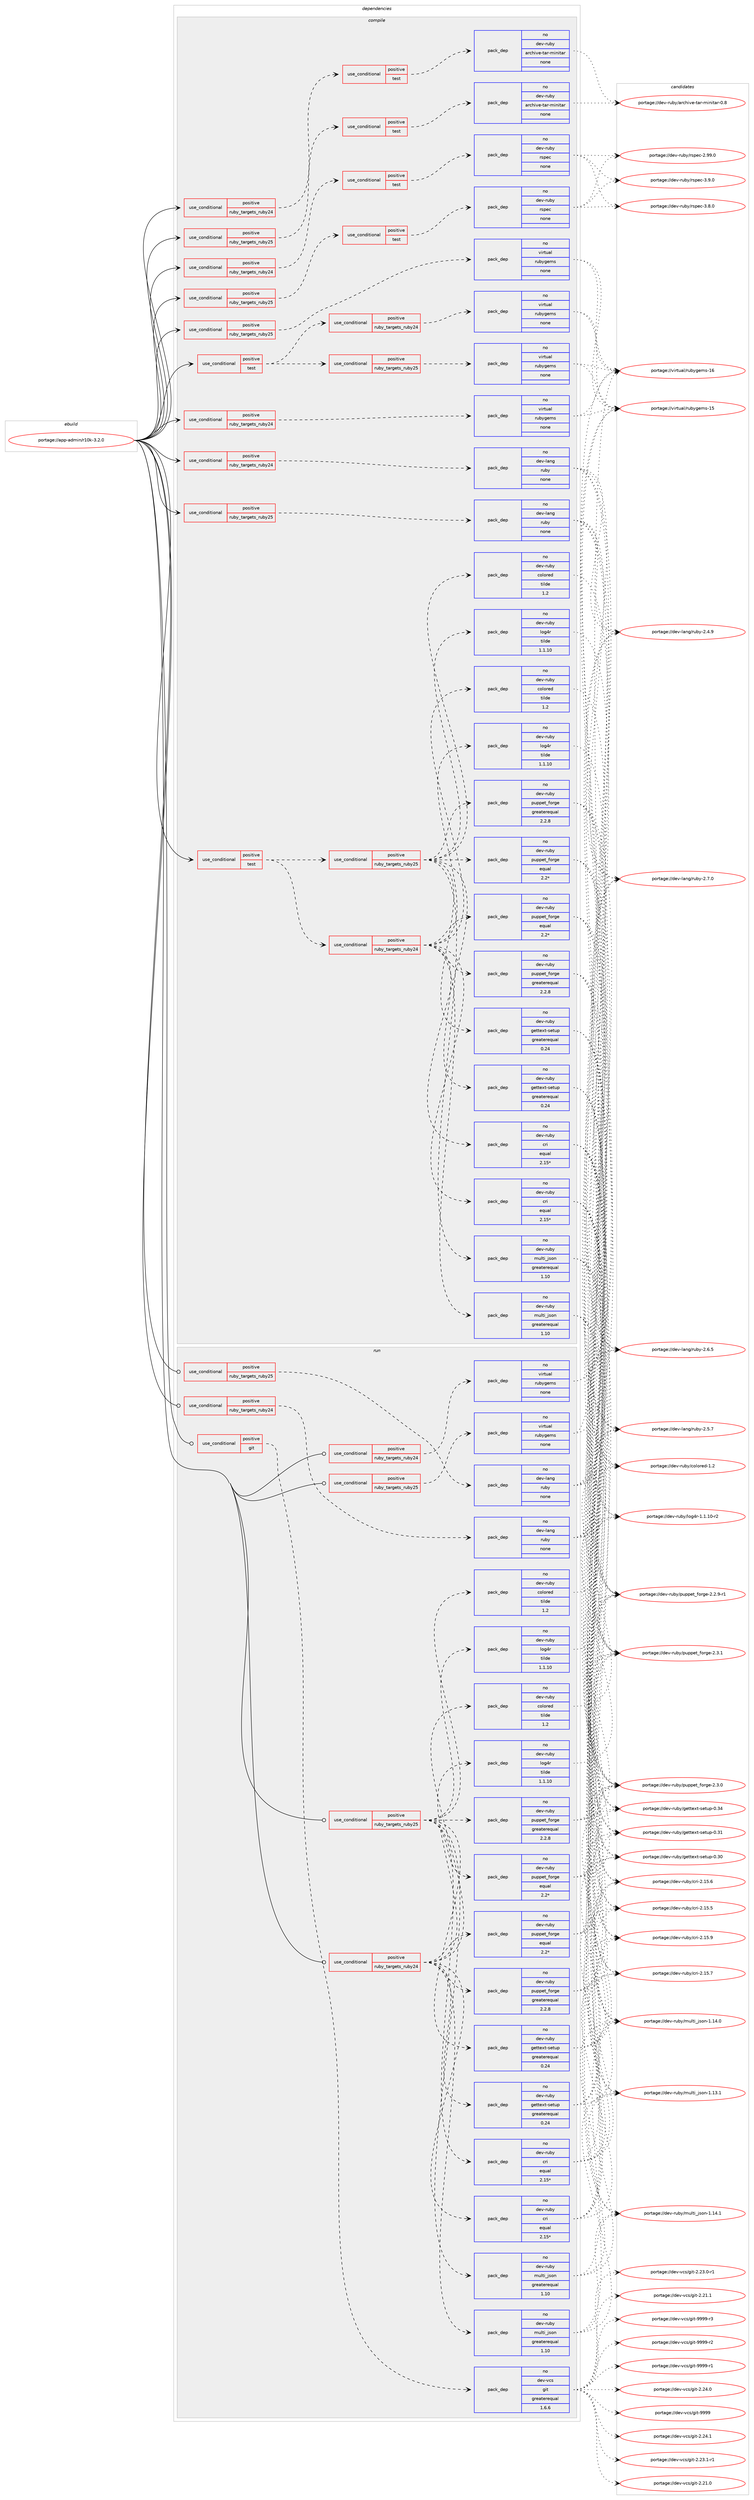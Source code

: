 digraph prolog {

# *************
# Graph options
# *************

newrank=true;
concentrate=true;
compound=true;
graph [rankdir=LR,fontname=Helvetica,fontsize=10,ranksep=1.5];#, ranksep=2.5, nodesep=0.2];
edge  [arrowhead=vee];
node  [fontname=Helvetica,fontsize=10];

# **********
# The ebuild
# **********

subgraph cluster_leftcol {
color=gray;
label=<<i>ebuild</i>>;
id [label="portage://app-admin/r10k-3.2.0", color=red, width=4, href="../app-admin/r10k-3.2.0.svg"];
}

# ****************
# The dependencies
# ****************

subgraph cluster_midcol {
color=gray;
label=<<i>dependencies</i>>;
subgraph cluster_compile {
fillcolor="#eeeeee";
style=filled;
label=<<i>compile</i>>;
subgraph cond154459 {
dependency653330 [label=<<TABLE BORDER="0" CELLBORDER="1" CELLSPACING="0" CELLPADDING="4"><TR><TD ROWSPAN="3" CELLPADDING="10">use_conditional</TD></TR><TR><TD>positive</TD></TR><TR><TD>ruby_targets_ruby24</TD></TR></TABLE>>, shape=none, color=red];
subgraph cond154460 {
dependency653331 [label=<<TABLE BORDER="0" CELLBORDER="1" CELLSPACING="0" CELLPADDING="4"><TR><TD ROWSPAN="3" CELLPADDING="10">use_conditional</TD></TR><TR><TD>positive</TD></TR><TR><TD>test</TD></TR></TABLE>>, shape=none, color=red];
subgraph pack490175 {
dependency653332 [label=<<TABLE BORDER="0" CELLBORDER="1" CELLSPACING="0" CELLPADDING="4" WIDTH="220"><TR><TD ROWSPAN="6" CELLPADDING="30">pack_dep</TD></TR><TR><TD WIDTH="110">no</TD></TR><TR><TD>dev-ruby</TD></TR><TR><TD>archive-tar-minitar</TD></TR><TR><TD>none</TD></TR><TR><TD></TD></TR></TABLE>>, shape=none, color=blue];
}
dependency653331:e -> dependency653332:w [weight=20,style="dashed",arrowhead="vee"];
}
dependency653330:e -> dependency653331:w [weight=20,style="dashed",arrowhead="vee"];
}
id:e -> dependency653330:w [weight=20,style="solid",arrowhead="vee"];
subgraph cond154461 {
dependency653333 [label=<<TABLE BORDER="0" CELLBORDER="1" CELLSPACING="0" CELLPADDING="4"><TR><TD ROWSPAN="3" CELLPADDING="10">use_conditional</TD></TR><TR><TD>positive</TD></TR><TR><TD>ruby_targets_ruby24</TD></TR></TABLE>>, shape=none, color=red];
subgraph cond154462 {
dependency653334 [label=<<TABLE BORDER="0" CELLBORDER="1" CELLSPACING="0" CELLPADDING="4"><TR><TD ROWSPAN="3" CELLPADDING="10">use_conditional</TD></TR><TR><TD>positive</TD></TR><TR><TD>test</TD></TR></TABLE>>, shape=none, color=red];
subgraph pack490176 {
dependency653335 [label=<<TABLE BORDER="0" CELLBORDER="1" CELLSPACING="0" CELLPADDING="4" WIDTH="220"><TR><TD ROWSPAN="6" CELLPADDING="30">pack_dep</TD></TR><TR><TD WIDTH="110">no</TD></TR><TR><TD>dev-ruby</TD></TR><TR><TD>rspec</TD></TR><TR><TD>none</TD></TR><TR><TD></TD></TR></TABLE>>, shape=none, color=blue];
}
dependency653334:e -> dependency653335:w [weight=20,style="dashed",arrowhead="vee"];
}
dependency653333:e -> dependency653334:w [weight=20,style="dashed",arrowhead="vee"];
}
id:e -> dependency653333:w [weight=20,style="solid",arrowhead="vee"];
subgraph cond154463 {
dependency653336 [label=<<TABLE BORDER="0" CELLBORDER="1" CELLSPACING="0" CELLPADDING="4"><TR><TD ROWSPAN="3" CELLPADDING="10">use_conditional</TD></TR><TR><TD>positive</TD></TR><TR><TD>ruby_targets_ruby24</TD></TR></TABLE>>, shape=none, color=red];
subgraph pack490177 {
dependency653337 [label=<<TABLE BORDER="0" CELLBORDER="1" CELLSPACING="0" CELLPADDING="4" WIDTH="220"><TR><TD ROWSPAN="6" CELLPADDING="30">pack_dep</TD></TR><TR><TD WIDTH="110">no</TD></TR><TR><TD>dev-lang</TD></TR><TR><TD>ruby</TD></TR><TR><TD>none</TD></TR><TR><TD></TD></TR></TABLE>>, shape=none, color=blue];
}
dependency653336:e -> dependency653337:w [weight=20,style="dashed",arrowhead="vee"];
}
id:e -> dependency653336:w [weight=20,style="solid",arrowhead="vee"];
subgraph cond154464 {
dependency653338 [label=<<TABLE BORDER="0" CELLBORDER="1" CELLSPACING="0" CELLPADDING="4"><TR><TD ROWSPAN="3" CELLPADDING="10">use_conditional</TD></TR><TR><TD>positive</TD></TR><TR><TD>ruby_targets_ruby24</TD></TR></TABLE>>, shape=none, color=red];
subgraph pack490178 {
dependency653339 [label=<<TABLE BORDER="0" CELLBORDER="1" CELLSPACING="0" CELLPADDING="4" WIDTH="220"><TR><TD ROWSPAN="6" CELLPADDING="30">pack_dep</TD></TR><TR><TD WIDTH="110">no</TD></TR><TR><TD>virtual</TD></TR><TR><TD>rubygems</TD></TR><TR><TD>none</TD></TR><TR><TD></TD></TR></TABLE>>, shape=none, color=blue];
}
dependency653338:e -> dependency653339:w [weight=20,style="dashed",arrowhead="vee"];
}
id:e -> dependency653338:w [weight=20,style="solid",arrowhead="vee"];
subgraph cond154465 {
dependency653340 [label=<<TABLE BORDER="0" CELLBORDER="1" CELLSPACING="0" CELLPADDING="4"><TR><TD ROWSPAN="3" CELLPADDING="10">use_conditional</TD></TR><TR><TD>positive</TD></TR><TR><TD>ruby_targets_ruby25</TD></TR></TABLE>>, shape=none, color=red];
subgraph cond154466 {
dependency653341 [label=<<TABLE BORDER="0" CELLBORDER="1" CELLSPACING="0" CELLPADDING="4"><TR><TD ROWSPAN="3" CELLPADDING="10">use_conditional</TD></TR><TR><TD>positive</TD></TR><TR><TD>test</TD></TR></TABLE>>, shape=none, color=red];
subgraph pack490179 {
dependency653342 [label=<<TABLE BORDER="0" CELLBORDER="1" CELLSPACING="0" CELLPADDING="4" WIDTH="220"><TR><TD ROWSPAN="6" CELLPADDING="30">pack_dep</TD></TR><TR><TD WIDTH="110">no</TD></TR><TR><TD>dev-ruby</TD></TR><TR><TD>archive-tar-minitar</TD></TR><TR><TD>none</TD></TR><TR><TD></TD></TR></TABLE>>, shape=none, color=blue];
}
dependency653341:e -> dependency653342:w [weight=20,style="dashed",arrowhead="vee"];
}
dependency653340:e -> dependency653341:w [weight=20,style="dashed",arrowhead="vee"];
}
id:e -> dependency653340:w [weight=20,style="solid",arrowhead="vee"];
subgraph cond154467 {
dependency653343 [label=<<TABLE BORDER="0" CELLBORDER="1" CELLSPACING="0" CELLPADDING="4"><TR><TD ROWSPAN="3" CELLPADDING="10">use_conditional</TD></TR><TR><TD>positive</TD></TR><TR><TD>ruby_targets_ruby25</TD></TR></TABLE>>, shape=none, color=red];
subgraph cond154468 {
dependency653344 [label=<<TABLE BORDER="0" CELLBORDER="1" CELLSPACING="0" CELLPADDING="4"><TR><TD ROWSPAN="3" CELLPADDING="10">use_conditional</TD></TR><TR><TD>positive</TD></TR><TR><TD>test</TD></TR></TABLE>>, shape=none, color=red];
subgraph pack490180 {
dependency653345 [label=<<TABLE BORDER="0" CELLBORDER="1" CELLSPACING="0" CELLPADDING="4" WIDTH="220"><TR><TD ROWSPAN="6" CELLPADDING="30">pack_dep</TD></TR><TR><TD WIDTH="110">no</TD></TR><TR><TD>dev-ruby</TD></TR><TR><TD>rspec</TD></TR><TR><TD>none</TD></TR><TR><TD></TD></TR></TABLE>>, shape=none, color=blue];
}
dependency653344:e -> dependency653345:w [weight=20,style="dashed",arrowhead="vee"];
}
dependency653343:e -> dependency653344:w [weight=20,style="dashed",arrowhead="vee"];
}
id:e -> dependency653343:w [weight=20,style="solid",arrowhead="vee"];
subgraph cond154469 {
dependency653346 [label=<<TABLE BORDER="0" CELLBORDER="1" CELLSPACING="0" CELLPADDING="4"><TR><TD ROWSPAN="3" CELLPADDING="10">use_conditional</TD></TR><TR><TD>positive</TD></TR><TR><TD>ruby_targets_ruby25</TD></TR></TABLE>>, shape=none, color=red];
subgraph pack490181 {
dependency653347 [label=<<TABLE BORDER="0" CELLBORDER="1" CELLSPACING="0" CELLPADDING="4" WIDTH="220"><TR><TD ROWSPAN="6" CELLPADDING="30">pack_dep</TD></TR><TR><TD WIDTH="110">no</TD></TR><TR><TD>dev-lang</TD></TR><TR><TD>ruby</TD></TR><TR><TD>none</TD></TR><TR><TD></TD></TR></TABLE>>, shape=none, color=blue];
}
dependency653346:e -> dependency653347:w [weight=20,style="dashed",arrowhead="vee"];
}
id:e -> dependency653346:w [weight=20,style="solid",arrowhead="vee"];
subgraph cond154470 {
dependency653348 [label=<<TABLE BORDER="0" CELLBORDER="1" CELLSPACING="0" CELLPADDING="4"><TR><TD ROWSPAN="3" CELLPADDING="10">use_conditional</TD></TR><TR><TD>positive</TD></TR><TR><TD>ruby_targets_ruby25</TD></TR></TABLE>>, shape=none, color=red];
subgraph pack490182 {
dependency653349 [label=<<TABLE BORDER="0" CELLBORDER="1" CELLSPACING="0" CELLPADDING="4" WIDTH="220"><TR><TD ROWSPAN="6" CELLPADDING="30">pack_dep</TD></TR><TR><TD WIDTH="110">no</TD></TR><TR><TD>virtual</TD></TR><TR><TD>rubygems</TD></TR><TR><TD>none</TD></TR><TR><TD></TD></TR></TABLE>>, shape=none, color=blue];
}
dependency653348:e -> dependency653349:w [weight=20,style="dashed",arrowhead="vee"];
}
id:e -> dependency653348:w [weight=20,style="solid",arrowhead="vee"];
subgraph cond154471 {
dependency653350 [label=<<TABLE BORDER="0" CELLBORDER="1" CELLSPACING="0" CELLPADDING="4"><TR><TD ROWSPAN="3" CELLPADDING="10">use_conditional</TD></TR><TR><TD>positive</TD></TR><TR><TD>test</TD></TR></TABLE>>, shape=none, color=red];
subgraph cond154472 {
dependency653351 [label=<<TABLE BORDER="0" CELLBORDER="1" CELLSPACING="0" CELLPADDING="4"><TR><TD ROWSPAN="3" CELLPADDING="10">use_conditional</TD></TR><TR><TD>positive</TD></TR><TR><TD>ruby_targets_ruby24</TD></TR></TABLE>>, shape=none, color=red];
subgraph pack490183 {
dependency653352 [label=<<TABLE BORDER="0" CELLBORDER="1" CELLSPACING="0" CELLPADDING="4" WIDTH="220"><TR><TD ROWSPAN="6" CELLPADDING="30">pack_dep</TD></TR><TR><TD WIDTH="110">no</TD></TR><TR><TD>dev-ruby</TD></TR><TR><TD>colored</TD></TR><TR><TD>tilde</TD></TR><TR><TD>1.2</TD></TR></TABLE>>, shape=none, color=blue];
}
dependency653351:e -> dependency653352:w [weight=20,style="dashed",arrowhead="vee"];
subgraph pack490184 {
dependency653353 [label=<<TABLE BORDER="0" CELLBORDER="1" CELLSPACING="0" CELLPADDING="4" WIDTH="220"><TR><TD ROWSPAN="6" CELLPADDING="30">pack_dep</TD></TR><TR><TD WIDTH="110">no</TD></TR><TR><TD>dev-ruby</TD></TR><TR><TD>cri</TD></TR><TR><TD>equal</TD></TR><TR><TD>2.15*</TD></TR></TABLE>>, shape=none, color=blue];
}
dependency653351:e -> dependency653353:w [weight=20,style="dashed",arrowhead="vee"];
subgraph pack490185 {
dependency653354 [label=<<TABLE BORDER="0" CELLBORDER="1" CELLSPACING="0" CELLPADDING="4" WIDTH="220"><TR><TD ROWSPAN="6" CELLPADDING="30">pack_dep</TD></TR><TR><TD WIDTH="110">no</TD></TR><TR><TD>dev-ruby</TD></TR><TR><TD>gettext-setup</TD></TR><TR><TD>greaterequal</TD></TR><TR><TD>0.24</TD></TR></TABLE>>, shape=none, color=blue];
}
dependency653351:e -> dependency653354:w [weight=20,style="dashed",arrowhead="vee"];
subgraph pack490186 {
dependency653355 [label=<<TABLE BORDER="0" CELLBORDER="1" CELLSPACING="0" CELLPADDING="4" WIDTH="220"><TR><TD ROWSPAN="6" CELLPADDING="30">pack_dep</TD></TR><TR><TD WIDTH="110">no</TD></TR><TR><TD>dev-ruby</TD></TR><TR><TD>log4r</TD></TR><TR><TD>tilde</TD></TR><TR><TD>1.1.10</TD></TR></TABLE>>, shape=none, color=blue];
}
dependency653351:e -> dependency653355:w [weight=20,style="dashed",arrowhead="vee"];
subgraph pack490187 {
dependency653356 [label=<<TABLE BORDER="0" CELLBORDER="1" CELLSPACING="0" CELLPADDING="4" WIDTH="220"><TR><TD ROWSPAN="6" CELLPADDING="30">pack_dep</TD></TR><TR><TD WIDTH="110">no</TD></TR><TR><TD>dev-ruby</TD></TR><TR><TD>multi_json</TD></TR><TR><TD>greaterequal</TD></TR><TR><TD>1.10</TD></TR></TABLE>>, shape=none, color=blue];
}
dependency653351:e -> dependency653356:w [weight=20,style="dashed",arrowhead="vee"];
subgraph pack490188 {
dependency653357 [label=<<TABLE BORDER="0" CELLBORDER="1" CELLSPACING="0" CELLPADDING="4" WIDTH="220"><TR><TD ROWSPAN="6" CELLPADDING="30">pack_dep</TD></TR><TR><TD WIDTH="110">no</TD></TR><TR><TD>dev-ruby</TD></TR><TR><TD>puppet_forge</TD></TR><TR><TD>greaterequal</TD></TR><TR><TD>2.2.8</TD></TR></TABLE>>, shape=none, color=blue];
}
dependency653351:e -> dependency653357:w [weight=20,style="dashed",arrowhead="vee"];
subgraph pack490189 {
dependency653358 [label=<<TABLE BORDER="0" CELLBORDER="1" CELLSPACING="0" CELLPADDING="4" WIDTH="220"><TR><TD ROWSPAN="6" CELLPADDING="30">pack_dep</TD></TR><TR><TD WIDTH="110">no</TD></TR><TR><TD>dev-ruby</TD></TR><TR><TD>puppet_forge</TD></TR><TR><TD>equal</TD></TR><TR><TD>2.2*</TD></TR></TABLE>>, shape=none, color=blue];
}
dependency653351:e -> dependency653358:w [weight=20,style="dashed",arrowhead="vee"];
}
dependency653350:e -> dependency653351:w [weight=20,style="dashed",arrowhead="vee"];
subgraph cond154473 {
dependency653359 [label=<<TABLE BORDER="0" CELLBORDER="1" CELLSPACING="0" CELLPADDING="4"><TR><TD ROWSPAN="3" CELLPADDING="10">use_conditional</TD></TR><TR><TD>positive</TD></TR><TR><TD>ruby_targets_ruby25</TD></TR></TABLE>>, shape=none, color=red];
subgraph pack490190 {
dependency653360 [label=<<TABLE BORDER="0" CELLBORDER="1" CELLSPACING="0" CELLPADDING="4" WIDTH="220"><TR><TD ROWSPAN="6" CELLPADDING="30">pack_dep</TD></TR><TR><TD WIDTH="110">no</TD></TR><TR><TD>dev-ruby</TD></TR><TR><TD>colored</TD></TR><TR><TD>tilde</TD></TR><TR><TD>1.2</TD></TR></TABLE>>, shape=none, color=blue];
}
dependency653359:e -> dependency653360:w [weight=20,style="dashed",arrowhead="vee"];
subgraph pack490191 {
dependency653361 [label=<<TABLE BORDER="0" CELLBORDER="1" CELLSPACING="0" CELLPADDING="4" WIDTH="220"><TR><TD ROWSPAN="6" CELLPADDING="30">pack_dep</TD></TR><TR><TD WIDTH="110">no</TD></TR><TR><TD>dev-ruby</TD></TR><TR><TD>cri</TD></TR><TR><TD>equal</TD></TR><TR><TD>2.15*</TD></TR></TABLE>>, shape=none, color=blue];
}
dependency653359:e -> dependency653361:w [weight=20,style="dashed",arrowhead="vee"];
subgraph pack490192 {
dependency653362 [label=<<TABLE BORDER="0" CELLBORDER="1" CELLSPACING="0" CELLPADDING="4" WIDTH="220"><TR><TD ROWSPAN="6" CELLPADDING="30">pack_dep</TD></TR><TR><TD WIDTH="110">no</TD></TR><TR><TD>dev-ruby</TD></TR><TR><TD>gettext-setup</TD></TR><TR><TD>greaterequal</TD></TR><TR><TD>0.24</TD></TR></TABLE>>, shape=none, color=blue];
}
dependency653359:e -> dependency653362:w [weight=20,style="dashed",arrowhead="vee"];
subgraph pack490193 {
dependency653363 [label=<<TABLE BORDER="0" CELLBORDER="1" CELLSPACING="0" CELLPADDING="4" WIDTH="220"><TR><TD ROWSPAN="6" CELLPADDING="30">pack_dep</TD></TR><TR><TD WIDTH="110">no</TD></TR><TR><TD>dev-ruby</TD></TR><TR><TD>log4r</TD></TR><TR><TD>tilde</TD></TR><TR><TD>1.1.10</TD></TR></TABLE>>, shape=none, color=blue];
}
dependency653359:e -> dependency653363:w [weight=20,style="dashed",arrowhead="vee"];
subgraph pack490194 {
dependency653364 [label=<<TABLE BORDER="0" CELLBORDER="1" CELLSPACING="0" CELLPADDING="4" WIDTH="220"><TR><TD ROWSPAN="6" CELLPADDING="30">pack_dep</TD></TR><TR><TD WIDTH="110">no</TD></TR><TR><TD>dev-ruby</TD></TR><TR><TD>multi_json</TD></TR><TR><TD>greaterequal</TD></TR><TR><TD>1.10</TD></TR></TABLE>>, shape=none, color=blue];
}
dependency653359:e -> dependency653364:w [weight=20,style="dashed",arrowhead="vee"];
subgraph pack490195 {
dependency653365 [label=<<TABLE BORDER="0" CELLBORDER="1" CELLSPACING="0" CELLPADDING="4" WIDTH="220"><TR><TD ROWSPAN="6" CELLPADDING="30">pack_dep</TD></TR><TR><TD WIDTH="110">no</TD></TR><TR><TD>dev-ruby</TD></TR><TR><TD>puppet_forge</TD></TR><TR><TD>greaterequal</TD></TR><TR><TD>2.2.8</TD></TR></TABLE>>, shape=none, color=blue];
}
dependency653359:e -> dependency653365:w [weight=20,style="dashed",arrowhead="vee"];
subgraph pack490196 {
dependency653366 [label=<<TABLE BORDER="0" CELLBORDER="1" CELLSPACING="0" CELLPADDING="4" WIDTH="220"><TR><TD ROWSPAN="6" CELLPADDING="30">pack_dep</TD></TR><TR><TD WIDTH="110">no</TD></TR><TR><TD>dev-ruby</TD></TR><TR><TD>puppet_forge</TD></TR><TR><TD>equal</TD></TR><TR><TD>2.2*</TD></TR></TABLE>>, shape=none, color=blue];
}
dependency653359:e -> dependency653366:w [weight=20,style="dashed",arrowhead="vee"];
}
dependency653350:e -> dependency653359:w [weight=20,style="dashed",arrowhead="vee"];
}
id:e -> dependency653350:w [weight=20,style="solid",arrowhead="vee"];
subgraph cond154474 {
dependency653367 [label=<<TABLE BORDER="0" CELLBORDER="1" CELLSPACING="0" CELLPADDING="4"><TR><TD ROWSPAN="3" CELLPADDING="10">use_conditional</TD></TR><TR><TD>positive</TD></TR><TR><TD>test</TD></TR></TABLE>>, shape=none, color=red];
subgraph cond154475 {
dependency653368 [label=<<TABLE BORDER="0" CELLBORDER="1" CELLSPACING="0" CELLPADDING="4"><TR><TD ROWSPAN="3" CELLPADDING="10">use_conditional</TD></TR><TR><TD>positive</TD></TR><TR><TD>ruby_targets_ruby24</TD></TR></TABLE>>, shape=none, color=red];
subgraph pack490197 {
dependency653369 [label=<<TABLE BORDER="0" CELLBORDER="1" CELLSPACING="0" CELLPADDING="4" WIDTH="220"><TR><TD ROWSPAN="6" CELLPADDING="30">pack_dep</TD></TR><TR><TD WIDTH="110">no</TD></TR><TR><TD>virtual</TD></TR><TR><TD>rubygems</TD></TR><TR><TD>none</TD></TR><TR><TD></TD></TR></TABLE>>, shape=none, color=blue];
}
dependency653368:e -> dependency653369:w [weight=20,style="dashed",arrowhead="vee"];
}
dependency653367:e -> dependency653368:w [weight=20,style="dashed",arrowhead="vee"];
subgraph cond154476 {
dependency653370 [label=<<TABLE BORDER="0" CELLBORDER="1" CELLSPACING="0" CELLPADDING="4"><TR><TD ROWSPAN="3" CELLPADDING="10">use_conditional</TD></TR><TR><TD>positive</TD></TR><TR><TD>ruby_targets_ruby25</TD></TR></TABLE>>, shape=none, color=red];
subgraph pack490198 {
dependency653371 [label=<<TABLE BORDER="0" CELLBORDER="1" CELLSPACING="0" CELLPADDING="4" WIDTH="220"><TR><TD ROWSPAN="6" CELLPADDING="30">pack_dep</TD></TR><TR><TD WIDTH="110">no</TD></TR><TR><TD>virtual</TD></TR><TR><TD>rubygems</TD></TR><TR><TD>none</TD></TR><TR><TD></TD></TR></TABLE>>, shape=none, color=blue];
}
dependency653370:e -> dependency653371:w [weight=20,style="dashed",arrowhead="vee"];
}
dependency653367:e -> dependency653370:w [weight=20,style="dashed",arrowhead="vee"];
}
id:e -> dependency653367:w [weight=20,style="solid",arrowhead="vee"];
}
subgraph cluster_compileandrun {
fillcolor="#eeeeee";
style=filled;
label=<<i>compile and run</i>>;
}
subgraph cluster_run {
fillcolor="#eeeeee";
style=filled;
label=<<i>run</i>>;
subgraph cond154477 {
dependency653372 [label=<<TABLE BORDER="0" CELLBORDER="1" CELLSPACING="0" CELLPADDING="4"><TR><TD ROWSPAN="3" CELLPADDING="10">use_conditional</TD></TR><TR><TD>positive</TD></TR><TR><TD>git</TD></TR></TABLE>>, shape=none, color=red];
subgraph pack490199 {
dependency653373 [label=<<TABLE BORDER="0" CELLBORDER="1" CELLSPACING="0" CELLPADDING="4" WIDTH="220"><TR><TD ROWSPAN="6" CELLPADDING="30">pack_dep</TD></TR><TR><TD WIDTH="110">no</TD></TR><TR><TD>dev-vcs</TD></TR><TR><TD>git</TD></TR><TR><TD>greaterequal</TD></TR><TR><TD>1.6.6</TD></TR></TABLE>>, shape=none, color=blue];
}
dependency653372:e -> dependency653373:w [weight=20,style="dashed",arrowhead="vee"];
}
id:e -> dependency653372:w [weight=20,style="solid",arrowhead="odot"];
subgraph cond154478 {
dependency653374 [label=<<TABLE BORDER="0" CELLBORDER="1" CELLSPACING="0" CELLPADDING="4"><TR><TD ROWSPAN="3" CELLPADDING="10">use_conditional</TD></TR><TR><TD>positive</TD></TR><TR><TD>ruby_targets_ruby24</TD></TR></TABLE>>, shape=none, color=red];
subgraph pack490200 {
dependency653375 [label=<<TABLE BORDER="0" CELLBORDER="1" CELLSPACING="0" CELLPADDING="4" WIDTH="220"><TR><TD ROWSPAN="6" CELLPADDING="30">pack_dep</TD></TR><TR><TD WIDTH="110">no</TD></TR><TR><TD>dev-lang</TD></TR><TR><TD>ruby</TD></TR><TR><TD>none</TD></TR><TR><TD></TD></TR></TABLE>>, shape=none, color=blue];
}
dependency653374:e -> dependency653375:w [weight=20,style="dashed",arrowhead="vee"];
}
id:e -> dependency653374:w [weight=20,style="solid",arrowhead="odot"];
subgraph cond154479 {
dependency653376 [label=<<TABLE BORDER="0" CELLBORDER="1" CELLSPACING="0" CELLPADDING="4"><TR><TD ROWSPAN="3" CELLPADDING="10">use_conditional</TD></TR><TR><TD>positive</TD></TR><TR><TD>ruby_targets_ruby24</TD></TR></TABLE>>, shape=none, color=red];
subgraph pack490201 {
dependency653377 [label=<<TABLE BORDER="0" CELLBORDER="1" CELLSPACING="0" CELLPADDING="4" WIDTH="220"><TR><TD ROWSPAN="6" CELLPADDING="30">pack_dep</TD></TR><TR><TD WIDTH="110">no</TD></TR><TR><TD>dev-ruby</TD></TR><TR><TD>colored</TD></TR><TR><TD>tilde</TD></TR><TR><TD>1.2</TD></TR></TABLE>>, shape=none, color=blue];
}
dependency653376:e -> dependency653377:w [weight=20,style="dashed",arrowhead="vee"];
subgraph pack490202 {
dependency653378 [label=<<TABLE BORDER="0" CELLBORDER="1" CELLSPACING="0" CELLPADDING="4" WIDTH="220"><TR><TD ROWSPAN="6" CELLPADDING="30">pack_dep</TD></TR><TR><TD WIDTH="110">no</TD></TR><TR><TD>dev-ruby</TD></TR><TR><TD>cri</TD></TR><TR><TD>equal</TD></TR><TR><TD>2.15*</TD></TR></TABLE>>, shape=none, color=blue];
}
dependency653376:e -> dependency653378:w [weight=20,style="dashed",arrowhead="vee"];
subgraph pack490203 {
dependency653379 [label=<<TABLE BORDER="0" CELLBORDER="1" CELLSPACING="0" CELLPADDING="4" WIDTH="220"><TR><TD ROWSPAN="6" CELLPADDING="30">pack_dep</TD></TR><TR><TD WIDTH="110">no</TD></TR><TR><TD>dev-ruby</TD></TR><TR><TD>gettext-setup</TD></TR><TR><TD>greaterequal</TD></TR><TR><TD>0.24</TD></TR></TABLE>>, shape=none, color=blue];
}
dependency653376:e -> dependency653379:w [weight=20,style="dashed",arrowhead="vee"];
subgraph pack490204 {
dependency653380 [label=<<TABLE BORDER="0" CELLBORDER="1" CELLSPACING="0" CELLPADDING="4" WIDTH="220"><TR><TD ROWSPAN="6" CELLPADDING="30">pack_dep</TD></TR><TR><TD WIDTH="110">no</TD></TR><TR><TD>dev-ruby</TD></TR><TR><TD>log4r</TD></TR><TR><TD>tilde</TD></TR><TR><TD>1.1.10</TD></TR></TABLE>>, shape=none, color=blue];
}
dependency653376:e -> dependency653380:w [weight=20,style="dashed",arrowhead="vee"];
subgraph pack490205 {
dependency653381 [label=<<TABLE BORDER="0" CELLBORDER="1" CELLSPACING="0" CELLPADDING="4" WIDTH="220"><TR><TD ROWSPAN="6" CELLPADDING="30">pack_dep</TD></TR><TR><TD WIDTH="110">no</TD></TR><TR><TD>dev-ruby</TD></TR><TR><TD>multi_json</TD></TR><TR><TD>greaterequal</TD></TR><TR><TD>1.10</TD></TR></TABLE>>, shape=none, color=blue];
}
dependency653376:e -> dependency653381:w [weight=20,style="dashed",arrowhead="vee"];
subgraph pack490206 {
dependency653382 [label=<<TABLE BORDER="0" CELLBORDER="1" CELLSPACING="0" CELLPADDING="4" WIDTH="220"><TR><TD ROWSPAN="6" CELLPADDING="30">pack_dep</TD></TR><TR><TD WIDTH="110">no</TD></TR><TR><TD>dev-ruby</TD></TR><TR><TD>puppet_forge</TD></TR><TR><TD>greaterequal</TD></TR><TR><TD>2.2.8</TD></TR></TABLE>>, shape=none, color=blue];
}
dependency653376:e -> dependency653382:w [weight=20,style="dashed",arrowhead="vee"];
subgraph pack490207 {
dependency653383 [label=<<TABLE BORDER="0" CELLBORDER="1" CELLSPACING="0" CELLPADDING="4" WIDTH="220"><TR><TD ROWSPAN="6" CELLPADDING="30">pack_dep</TD></TR><TR><TD WIDTH="110">no</TD></TR><TR><TD>dev-ruby</TD></TR><TR><TD>puppet_forge</TD></TR><TR><TD>equal</TD></TR><TR><TD>2.2*</TD></TR></TABLE>>, shape=none, color=blue];
}
dependency653376:e -> dependency653383:w [weight=20,style="dashed",arrowhead="vee"];
}
id:e -> dependency653376:w [weight=20,style="solid",arrowhead="odot"];
subgraph cond154480 {
dependency653384 [label=<<TABLE BORDER="0" CELLBORDER="1" CELLSPACING="0" CELLPADDING="4"><TR><TD ROWSPAN="3" CELLPADDING="10">use_conditional</TD></TR><TR><TD>positive</TD></TR><TR><TD>ruby_targets_ruby24</TD></TR></TABLE>>, shape=none, color=red];
subgraph pack490208 {
dependency653385 [label=<<TABLE BORDER="0" CELLBORDER="1" CELLSPACING="0" CELLPADDING="4" WIDTH="220"><TR><TD ROWSPAN="6" CELLPADDING="30">pack_dep</TD></TR><TR><TD WIDTH="110">no</TD></TR><TR><TD>virtual</TD></TR><TR><TD>rubygems</TD></TR><TR><TD>none</TD></TR><TR><TD></TD></TR></TABLE>>, shape=none, color=blue];
}
dependency653384:e -> dependency653385:w [weight=20,style="dashed",arrowhead="vee"];
}
id:e -> dependency653384:w [weight=20,style="solid",arrowhead="odot"];
subgraph cond154481 {
dependency653386 [label=<<TABLE BORDER="0" CELLBORDER="1" CELLSPACING="0" CELLPADDING="4"><TR><TD ROWSPAN="3" CELLPADDING="10">use_conditional</TD></TR><TR><TD>positive</TD></TR><TR><TD>ruby_targets_ruby25</TD></TR></TABLE>>, shape=none, color=red];
subgraph pack490209 {
dependency653387 [label=<<TABLE BORDER="0" CELLBORDER="1" CELLSPACING="0" CELLPADDING="4" WIDTH="220"><TR><TD ROWSPAN="6" CELLPADDING="30">pack_dep</TD></TR><TR><TD WIDTH="110">no</TD></TR><TR><TD>dev-lang</TD></TR><TR><TD>ruby</TD></TR><TR><TD>none</TD></TR><TR><TD></TD></TR></TABLE>>, shape=none, color=blue];
}
dependency653386:e -> dependency653387:w [weight=20,style="dashed",arrowhead="vee"];
}
id:e -> dependency653386:w [weight=20,style="solid",arrowhead="odot"];
subgraph cond154482 {
dependency653388 [label=<<TABLE BORDER="0" CELLBORDER="1" CELLSPACING="0" CELLPADDING="4"><TR><TD ROWSPAN="3" CELLPADDING="10">use_conditional</TD></TR><TR><TD>positive</TD></TR><TR><TD>ruby_targets_ruby25</TD></TR></TABLE>>, shape=none, color=red];
subgraph pack490210 {
dependency653389 [label=<<TABLE BORDER="0" CELLBORDER="1" CELLSPACING="0" CELLPADDING="4" WIDTH="220"><TR><TD ROWSPAN="6" CELLPADDING="30">pack_dep</TD></TR><TR><TD WIDTH="110">no</TD></TR><TR><TD>dev-ruby</TD></TR><TR><TD>colored</TD></TR><TR><TD>tilde</TD></TR><TR><TD>1.2</TD></TR></TABLE>>, shape=none, color=blue];
}
dependency653388:e -> dependency653389:w [weight=20,style="dashed",arrowhead="vee"];
subgraph pack490211 {
dependency653390 [label=<<TABLE BORDER="0" CELLBORDER="1" CELLSPACING="0" CELLPADDING="4" WIDTH="220"><TR><TD ROWSPAN="6" CELLPADDING="30">pack_dep</TD></TR><TR><TD WIDTH="110">no</TD></TR><TR><TD>dev-ruby</TD></TR><TR><TD>cri</TD></TR><TR><TD>equal</TD></TR><TR><TD>2.15*</TD></TR></TABLE>>, shape=none, color=blue];
}
dependency653388:e -> dependency653390:w [weight=20,style="dashed",arrowhead="vee"];
subgraph pack490212 {
dependency653391 [label=<<TABLE BORDER="0" CELLBORDER="1" CELLSPACING="0" CELLPADDING="4" WIDTH="220"><TR><TD ROWSPAN="6" CELLPADDING="30">pack_dep</TD></TR><TR><TD WIDTH="110">no</TD></TR><TR><TD>dev-ruby</TD></TR><TR><TD>gettext-setup</TD></TR><TR><TD>greaterequal</TD></TR><TR><TD>0.24</TD></TR></TABLE>>, shape=none, color=blue];
}
dependency653388:e -> dependency653391:w [weight=20,style="dashed",arrowhead="vee"];
subgraph pack490213 {
dependency653392 [label=<<TABLE BORDER="0" CELLBORDER="1" CELLSPACING="0" CELLPADDING="4" WIDTH="220"><TR><TD ROWSPAN="6" CELLPADDING="30">pack_dep</TD></TR><TR><TD WIDTH="110">no</TD></TR><TR><TD>dev-ruby</TD></TR><TR><TD>log4r</TD></TR><TR><TD>tilde</TD></TR><TR><TD>1.1.10</TD></TR></TABLE>>, shape=none, color=blue];
}
dependency653388:e -> dependency653392:w [weight=20,style="dashed",arrowhead="vee"];
subgraph pack490214 {
dependency653393 [label=<<TABLE BORDER="0" CELLBORDER="1" CELLSPACING="0" CELLPADDING="4" WIDTH="220"><TR><TD ROWSPAN="6" CELLPADDING="30">pack_dep</TD></TR><TR><TD WIDTH="110">no</TD></TR><TR><TD>dev-ruby</TD></TR><TR><TD>multi_json</TD></TR><TR><TD>greaterequal</TD></TR><TR><TD>1.10</TD></TR></TABLE>>, shape=none, color=blue];
}
dependency653388:e -> dependency653393:w [weight=20,style="dashed",arrowhead="vee"];
subgraph pack490215 {
dependency653394 [label=<<TABLE BORDER="0" CELLBORDER="1" CELLSPACING="0" CELLPADDING="4" WIDTH="220"><TR><TD ROWSPAN="6" CELLPADDING="30">pack_dep</TD></TR><TR><TD WIDTH="110">no</TD></TR><TR><TD>dev-ruby</TD></TR><TR><TD>puppet_forge</TD></TR><TR><TD>greaterequal</TD></TR><TR><TD>2.2.8</TD></TR></TABLE>>, shape=none, color=blue];
}
dependency653388:e -> dependency653394:w [weight=20,style="dashed",arrowhead="vee"];
subgraph pack490216 {
dependency653395 [label=<<TABLE BORDER="0" CELLBORDER="1" CELLSPACING="0" CELLPADDING="4" WIDTH="220"><TR><TD ROWSPAN="6" CELLPADDING="30">pack_dep</TD></TR><TR><TD WIDTH="110">no</TD></TR><TR><TD>dev-ruby</TD></TR><TR><TD>puppet_forge</TD></TR><TR><TD>equal</TD></TR><TR><TD>2.2*</TD></TR></TABLE>>, shape=none, color=blue];
}
dependency653388:e -> dependency653395:w [weight=20,style="dashed",arrowhead="vee"];
}
id:e -> dependency653388:w [weight=20,style="solid",arrowhead="odot"];
subgraph cond154483 {
dependency653396 [label=<<TABLE BORDER="0" CELLBORDER="1" CELLSPACING="0" CELLPADDING="4"><TR><TD ROWSPAN="3" CELLPADDING="10">use_conditional</TD></TR><TR><TD>positive</TD></TR><TR><TD>ruby_targets_ruby25</TD></TR></TABLE>>, shape=none, color=red];
subgraph pack490217 {
dependency653397 [label=<<TABLE BORDER="0" CELLBORDER="1" CELLSPACING="0" CELLPADDING="4" WIDTH="220"><TR><TD ROWSPAN="6" CELLPADDING="30">pack_dep</TD></TR><TR><TD WIDTH="110">no</TD></TR><TR><TD>virtual</TD></TR><TR><TD>rubygems</TD></TR><TR><TD>none</TD></TR><TR><TD></TD></TR></TABLE>>, shape=none, color=blue];
}
dependency653396:e -> dependency653397:w [weight=20,style="dashed",arrowhead="vee"];
}
id:e -> dependency653396:w [weight=20,style="solid",arrowhead="odot"];
}
}

# **************
# The candidates
# **************

subgraph cluster_choices {
rank=same;
color=gray;
label=<<i>candidates</i>>;

subgraph choice490175 {
color=black;
nodesep=1;
choice10010111845114117981214797114991041051181014511697114451091051101051169711445484656 [label="portage://dev-ruby/archive-tar-minitar-0.8", color=red, width=4,href="../dev-ruby/archive-tar-minitar-0.8.svg"];
dependency653332:e -> choice10010111845114117981214797114991041051181014511697114451091051101051169711445484656:w [style=dotted,weight="100"];
}
subgraph choice490176 {
color=black;
nodesep=1;
choice10010111845114117981214711411511210199455146574648 [label="portage://dev-ruby/rspec-3.9.0", color=red, width=4,href="../dev-ruby/rspec-3.9.0.svg"];
choice10010111845114117981214711411511210199455146564648 [label="portage://dev-ruby/rspec-3.8.0", color=red, width=4,href="../dev-ruby/rspec-3.8.0.svg"];
choice1001011184511411798121471141151121019945504657574648 [label="portage://dev-ruby/rspec-2.99.0", color=red, width=4,href="../dev-ruby/rspec-2.99.0.svg"];
dependency653335:e -> choice10010111845114117981214711411511210199455146574648:w [style=dotted,weight="100"];
dependency653335:e -> choice10010111845114117981214711411511210199455146564648:w [style=dotted,weight="100"];
dependency653335:e -> choice1001011184511411798121471141151121019945504657574648:w [style=dotted,weight="100"];
}
subgraph choice490177 {
color=black;
nodesep=1;
choice10010111845108971101034711411798121455046554648 [label="portage://dev-lang/ruby-2.7.0", color=red, width=4,href="../dev-lang/ruby-2.7.0.svg"];
choice10010111845108971101034711411798121455046544653 [label="portage://dev-lang/ruby-2.6.5", color=red, width=4,href="../dev-lang/ruby-2.6.5.svg"];
choice10010111845108971101034711411798121455046534655 [label="portage://dev-lang/ruby-2.5.7", color=red, width=4,href="../dev-lang/ruby-2.5.7.svg"];
choice10010111845108971101034711411798121455046524657 [label="portage://dev-lang/ruby-2.4.9", color=red, width=4,href="../dev-lang/ruby-2.4.9.svg"];
dependency653337:e -> choice10010111845108971101034711411798121455046554648:w [style=dotted,weight="100"];
dependency653337:e -> choice10010111845108971101034711411798121455046544653:w [style=dotted,weight="100"];
dependency653337:e -> choice10010111845108971101034711411798121455046534655:w [style=dotted,weight="100"];
dependency653337:e -> choice10010111845108971101034711411798121455046524657:w [style=dotted,weight="100"];
}
subgraph choice490178 {
color=black;
nodesep=1;
choice118105114116117971084711411798121103101109115454954 [label="portage://virtual/rubygems-16", color=red, width=4,href="../virtual/rubygems-16.svg"];
choice118105114116117971084711411798121103101109115454953 [label="portage://virtual/rubygems-15", color=red, width=4,href="../virtual/rubygems-15.svg"];
dependency653339:e -> choice118105114116117971084711411798121103101109115454954:w [style=dotted,weight="100"];
dependency653339:e -> choice118105114116117971084711411798121103101109115454953:w [style=dotted,weight="100"];
}
subgraph choice490179 {
color=black;
nodesep=1;
choice10010111845114117981214797114991041051181014511697114451091051101051169711445484656 [label="portage://dev-ruby/archive-tar-minitar-0.8", color=red, width=4,href="../dev-ruby/archive-tar-minitar-0.8.svg"];
dependency653342:e -> choice10010111845114117981214797114991041051181014511697114451091051101051169711445484656:w [style=dotted,weight="100"];
}
subgraph choice490180 {
color=black;
nodesep=1;
choice10010111845114117981214711411511210199455146574648 [label="portage://dev-ruby/rspec-3.9.0", color=red, width=4,href="../dev-ruby/rspec-3.9.0.svg"];
choice10010111845114117981214711411511210199455146564648 [label="portage://dev-ruby/rspec-3.8.0", color=red, width=4,href="../dev-ruby/rspec-3.8.0.svg"];
choice1001011184511411798121471141151121019945504657574648 [label="portage://dev-ruby/rspec-2.99.0", color=red, width=4,href="../dev-ruby/rspec-2.99.0.svg"];
dependency653345:e -> choice10010111845114117981214711411511210199455146574648:w [style=dotted,weight="100"];
dependency653345:e -> choice10010111845114117981214711411511210199455146564648:w [style=dotted,weight="100"];
dependency653345:e -> choice1001011184511411798121471141151121019945504657574648:w [style=dotted,weight="100"];
}
subgraph choice490181 {
color=black;
nodesep=1;
choice10010111845108971101034711411798121455046554648 [label="portage://dev-lang/ruby-2.7.0", color=red, width=4,href="../dev-lang/ruby-2.7.0.svg"];
choice10010111845108971101034711411798121455046544653 [label="portage://dev-lang/ruby-2.6.5", color=red, width=4,href="../dev-lang/ruby-2.6.5.svg"];
choice10010111845108971101034711411798121455046534655 [label="portage://dev-lang/ruby-2.5.7", color=red, width=4,href="../dev-lang/ruby-2.5.7.svg"];
choice10010111845108971101034711411798121455046524657 [label="portage://dev-lang/ruby-2.4.9", color=red, width=4,href="../dev-lang/ruby-2.4.9.svg"];
dependency653347:e -> choice10010111845108971101034711411798121455046554648:w [style=dotted,weight="100"];
dependency653347:e -> choice10010111845108971101034711411798121455046544653:w [style=dotted,weight="100"];
dependency653347:e -> choice10010111845108971101034711411798121455046534655:w [style=dotted,weight="100"];
dependency653347:e -> choice10010111845108971101034711411798121455046524657:w [style=dotted,weight="100"];
}
subgraph choice490182 {
color=black;
nodesep=1;
choice118105114116117971084711411798121103101109115454954 [label="portage://virtual/rubygems-16", color=red, width=4,href="../virtual/rubygems-16.svg"];
choice118105114116117971084711411798121103101109115454953 [label="portage://virtual/rubygems-15", color=red, width=4,href="../virtual/rubygems-15.svg"];
dependency653349:e -> choice118105114116117971084711411798121103101109115454954:w [style=dotted,weight="100"];
dependency653349:e -> choice118105114116117971084711411798121103101109115454953:w [style=dotted,weight="100"];
}
subgraph choice490183 {
color=black;
nodesep=1;
choice1001011184511411798121479911110811111410110045494650 [label="portage://dev-ruby/colored-1.2", color=red, width=4,href="../dev-ruby/colored-1.2.svg"];
dependency653352:e -> choice1001011184511411798121479911110811111410110045494650:w [style=dotted,weight="100"];
}
subgraph choice490184 {
color=black;
nodesep=1;
choice1001011184511411798121479911410545504649534657 [label="portage://dev-ruby/cri-2.15.9", color=red, width=4,href="../dev-ruby/cri-2.15.9.svg"];
choice1001011184511411798121479911410545504649534655 [label="portage://dev-ruby/cri-2.15.7", color=red, width=4,href="../dev-ruby/cri-2.15.7.svg"];
choice1001011184511411798121479911410545504649534654 [label="portage://dev-ruby/cri-2.15.6", color=red, width=4,href="../dev-ruby/cri-2.15.6.svg"];
choice1001011184511411798121479911410545504649534653 [label="portage://dev-ruby/cri-2.15.5", color=red, width=4,href="../dev-ruby/cri-2.15.5.svg"];
dependency653353:e -> choice1001011184511411798121479911410545504649534657:w [style=dotted,weight="100"];
dependency653353:e -> choice1001011184511411798121479911410545504649534655:w [style=dotted,weight="100"];
dependency653353:e -> choice1001011184511411798121479911410545504649534654:w [style=dotted,weight="100"];
dependency653353:e -> choice1001011184511411798121479911410545504649534653:w [style=dotted,weight="100"];
}
subgraph choice490185 {
color=black;
nodesep=1;
choice100101118451141179812147103101116116101120116451151011161171124548465152 [label="portage://dev-ruby/gettext-setup-0.34", color=red, width=4,href="../dev-ruby/gettext-setup-0.34.svg"];
choice100101118451141179812147103101116116101120116451151011161171124548465149 [label="portage://dev-ruby/gettext-setup-0.31", color=red, width=4,href="../dev-ruby/gettext-setup-0.31.svg"];
choice100101118451141179812147103101116116101120116451151011161171124548465148 [label="portage://dev-ruby/gettext-setup-0.30", color=red, width=4,href="../dev-ruby/gettext-setup-0.30.svg"];
dependency653354:e -> choice100101118451141179812147103101116116101120116451151011161171124548465152:w [style=dotted,weight="100"];
dependency653354:e -> choice100101118451141179812147103101116116101120116451151011161171124548465149:w [style=dotted,weight="100"];
dependency653354:e -> choice100101118451141179812147103101116116101120116451151011161171124548465148:w [style=dotted,weight="100"];
}
subgraph choice490186 {
color=black;
nodesep=1;
choice10010111845114117981214710811110352114454946494649484511450 [label="portage://dev-ruby/log4r-1.1.10-r2", color=red, width=4,href="../dev-ruby/log4r-1.1.10-r2.svg"];
dependency653355:e -> choice10010111845114117981214710811110352114454946494649484511450:w [style=dotted,weight="100"];
}
subgraph choice490187 {
color=black;
nodesep=1;
choice1001011184511411798121471091171081161059510611511111045494649524649 [label="portage://dev-ruby/multi_json-1.14.1", color=red, width=4,href="../dev-ruby/multi_json-1.14.1.svg"];
choice1001011184511411798121471091171081161059510611511111045494649524648 [label="portage://dev-ruby/multi_json-1.14.0", color=red, width=4,href="../dev-ruby/multi_json-1.14.0.svg"];
choice1001011184511411798121471091171081161059510611511111045494649514649 [label="portage://dev-ruby/multi_json-1.13.1", color=red, width=4,href="../dev-ruby/multi_json-1.13.1.svg"];
dependency653356:e -> choice1001011184511411798121471091171081161059510611511111045494649524649:w [style=dotted,weight="100"];
dependency653356:e -> choice1001011184511411798121471091171081161059510611511111045494649524648:w [style=dotted,weight="100"];
dependency653356:e -> choice1001011184511411798121471091171081161059510611511111045494649514649:w [style=dotted,weight="100"];
}
subgraph choice490188 {
color=black;
nodesep=1;
choice10010111845114117981214711211711211210111695102111114103101455046514649 [label="portage://dev-ruby/puppet_forge-2.3.1", color=red, width=4,href="../dev-ruby/puppet_forge-2.3.1.svg"];
choice10010111845114117981214711211711211210111695102111114103101455046514648 [label="portage://dev-ruby/puppet_forge-2.3.0", color=red, width=4,href="../dev-ruby/puppet_forge-2.3.0.svg"];
choice100101118451141179812147112117112112101116951021111141031014550465046574511449 [label="portage://dev-ruby/puppet_forge-2.2.9-r1", color=red, width=4,href="../dev-ruby/puppet_forge-2.2.9-r1.svg"];
dependency653357:e -> choice10010111845114117981214711211711211210111695102111114103101455046514649:w [style=dotted,weight="100"];
dependency653357:e -> choice10010111845114117981214711211711211210111695102111114103101455046514648:w [style=dotted,weight="100"];
dependency653357:e -> choice100101118451141179812147112117112112101116951021111141031014550465046574511449:w [style=dotted,weight="100"];
}
subgraph choice490189 {
color=black;
nodesep=1;
choice10010111845114117981214711211711211210111695102111114103101455046514649 [label="portage://dev-ruby/puppet_forge-2.3.1", color=red, width=4,href="../dev-ruby/puppet_forge-2.3.1.svg"];
choice10010111845114117981214711211711211210111695102111114103101455046514648 [label="portage://dev-ruby/puppet_forge-2.3.0", color=red, width=4,href="../dev-ruby/puppet_forge-2.3.0.svg"];
choice100101118451141179812147112117112112101116951021111141031014550465046574511449 [label="portage://dev-ruby/puppet_forge-2.2.9-r1", color=red, width=4,href="../dev-ruby/puppet_forge-2.2.9-r1.svg"];
dependency653358:e -> choice10010111845114117981214711211711211210111695102111114103101455046514649:w [style=dotted,weight="100"];
dependency653358:e -> choice10010111845114117981214711211711211210111695102111114103101455046514648:w [style=dotted,weight="100"];
dependency653358:e -> choice100101118451141179812147112117112112101116951021111141031014550465046574511449:w [style=dotted,weight="100"];
}
subgraph choice490190 {
color=black;
nodesep=1;
choice1001011184511411798121479911110811111410110045494650 [label="portage://dev-ruby/colored-1.2", color=red, width=4,href="../dev-ruby/colored-1.2.svg"];
dependency653360:e -> choice1001011184511411798121479911110811111410110045494650:w [style=dotted,weight="100"];
}
subgraph choice490191 {
color=black;
nodesep=1;
choice1001011184511411798121479911410545504649534657 [label="portage://dev-ruby/cri-2.15.9", color=red, width=4,href="../dev-ruby/cri-2.15.9.svg"];
choice1001011184511411798121479911410545504649534655 [label="portage://dev-ruby/cri-2.15.7", color=red, width=4,href="../dev-ruby/cri-2.15.7.svg"];
choice1001011184511411798121479911410545504649534654 [label="portage://dev-ruby/cri-2.15.6", color=red, width=4,href="../dev-ruby/cri-2.15.6.svg"];
choice1001011184511411798121479911410545504649534653 [label="portage://dev-ruby/cri-2.15.5", color=red, width=4,href="../dev-ruby/cri-2.15.5.svg"];
dependency653361:e -> choice1001011184511411798121479911410545504649534657:w [style=dotted,weight="100"];
dependency653361:e -> choice1001011184511411798121479911410545504649534655:w [style=dotted,weight="100"];
dependency653361:e -> choice1001011184511411798121479911410545504649534654:w [style=dotted,weight="100"];
dependency653361:e -> choice1001011184511411798121479911410545504649534653:w [style=dotted,weight="100"];
}
subgraph choice490192 {
color=black;
nodesep=1;
choice100101118451141179812147103101116116101120116451151011161171124548465152 [label="portage://dev-ruby/gettext-setup-0.34", color=red, width=4,href="../dev-ruby/gettext-setup-0.34.svg"];
choice100101118451141179812147103101116116101120116451151011161171124548465149 [label="portage://dev-ruby/gettext-setup-0.31", color=red, width=4,href="../dev-ruby/gettext-setup-0.31.svg"];
choice100101118451141179812147103101116116101120116451151011161171124548465148 [label="portage://dev-ruby/gettext-setup-0.30", color=red, width=4,href="../dev-ruby/gettext-setup-0.30.svg"];
dependency653362:e -> choice100101118451141179812147103101116116101120116451151011161171124548465152:w [style=dotted,weight="100"];
dependency653362:e -> choice100101118451141179812147103101116116101120116451151011161171124548465149:w [style=dotted,weight="100"];
dependency653362:e -> choice100101118451141179812147103101116116101120116451151011161171124548465148:w [style=dotted,weight="100"];
}
subgraph choice490193 {
color=black;
nodesep=1;
choice10010111845114117981214710811110352114454946494649484511450 [label="portage://dev-ruby/log4r-1.1.10-r2", color=red, width=4,href="../dev-ruby/log4r-1.1.10-r2.svg"];
dependency653363:e -> choice10010111845114117981214710811110352114454946494649484511450:w [style=dotted,weight="100"];
}
subgraph choice490194 {
color=black;
nodesep=1;
choice1001011184511411798121471091171081161059510611511111045494649524649 [label="portage://dev-ruby/multi_json-1.14.1", color=red, width=4,href="../dev-ruby/multi_json-1.14.1.svg"];
choice1001011184511411798121471091171081161059510611511111045494649524648 [label="portage://dev-ruby/multi_json-1.14.0", color=red, width=4,href="../dev-ruby/multi_json-1.14.0.svg"];
choice1001011184511411798121471091171081161059510611511111045494649514649 [label="portage://dev-ruby/multi_json-1.13.1", color=red, width=4,href="../dev-ruby/multi_json-1.13.1.svg"];
dependency653364:e -> choice1001011184511411798121471091171081161059510611511111045494649524649:w [style=dotted,weight="100"];
dependency653364:e -> choice1001011184511411798121471091171081161059510611511111045494649524648:w [style=dotted,weight="100"];
dependency653364:e -> choice1001011184511411798121471091171081161059510611511111045494649514649:w [style=dotted,weight="100"];
}
subgraph choice490195 {
color=black;
nodesep=1;
choice10010111845114117981214711211711211210111695102111114103101455046514649 [label="portage://dev-ruby/puppet_forge-2.3.1", color=red, width=4,href="../dev-ruby/puppet_forge-2.3.1.svg"];
choice10010111845114117981214711211711211210111695102111114103101455046514648 [label="portage://dev-ruby/puppet_forge-2.3.0", color=red, width=4,href="../dev-ruby/puppet_forge-2.3.0.svg"];
choice100101118451141179812147112117112112101116951021111141031014550465046574511449 [label="portage://dev-ruby/puppet_forge-2.2.9-r1", color=red, width=4,href="../dev-ruby/puppet_forge-2.2.9-r1.svg"];
dependency653365:e -> choice10010111845114117981214711211711211210111695102111114103101455046514649:w [style=dotted,weight="100"];
dependency653365:e -> choice10010111845114117981214711211711211210111695102111114103101455046514648:w [style=dotted,weight="100"];
dependency653365:e -> choice100101118451141179812147112117112112101116951021111141031014550465046574511449:w [style=dotted,weight="100"];
}
subgraph choice490196 {
color=black;
nodesep=1;
choice10010111845114117981214711211711211210111695102111114103101455046514649 [label="portage://dev-ruby/puppet_forge-2.3.1", color=red, width=4,href="../dev-ruby/puppet_forge-2.3.1.svg"];
choice10010111845114117981214711211711211210111695102111114103101455046514648 [label="portage://dev-ruby/puppet_forge-2.3.0", color=red, width=4,href="../dev-ruby/puppet_forge-2.3.0.svg"];
choice100101118451141179812147112117112112101116951021111141031014550465046574511449 [label="portage://dev-ruby/puppet_forge-2.2.9-r1", color=red, width=4,href="../dev-ruby/puppet_forge-2.2.9-r1.svg"];
dependency653366:e -> choice10010111845114117981214711211711211210111695102111114103101455046514649:w [style=dotted,weight="100"];
dependency653366:e -> choice10010111845114117981214711211711211210111695102111114103101455046514648:w [style=dotted,weight="100"];
dependency653366:e -> choice100101118451141179812147112117112112101116951021111141031014550465046574511449:w [style=dotted,weight="100"];
}
subgraph choice490197 {
color=black;
nodesep=1;
choice118105114116117971084711411798121103101109115454954 [label="portage://virtual/rubygems-16", color=red, width=4,href="../virtual/rubygems-16.svg"];
choice118105114116117971084711411798121103101109115454953 [label="portage://virtual/rubygems-15", color=red, width=4,href="../virtual/rubygems-15.svg"];
dependency653369:e -> choice118105114116117971084711411798121103101109115454954:w [style=dotted,weight="100"];
dependency653369:e -> choice118105114116117971084711411798121103101109115454953:w [style=dotted,weight="100"];
}
subgraph choice490198 {
color=black;
nodesep=1;
choice118105114116117971084711411798121103101109115454954 [label="portage://virtual/rubygems-16", color=red, width=4,href="../virtual/rubygems-16.svg"];
choice118105114116117971084711411798121103101109115454953 [label="portage://virtual/rubygems-15", color=red, width=4,href="../virtual/rubygems-15.svg"];
dependency653371:e -> choice118105114116117971084711411798121103101109115454954:w [style=dotted,weight="100"];
dependency653371:e -> choice118105114116117971084711411798121103101109115454953:w [style=dotted,weight="100"];
}
subgraph choice490199 {
color=black;
nodesep=1;
choice10010111845118991154710310511645575757574511451 [label="portage://dev-vcs/git-9999-r3", color=red, width=4,href="../dev-vcs/git-9999-r3.svg"];
choice10010111845118991154710310511645575757574511450 [label="portage://dev-vcs/git-9999-r2", color=red, width=4,href="../dev-vcs/git-9999-r2.svg"];
choice10010111845118991154710310511645575757574511449 [label="portage://dev-vcs/git-9999-r1", color=red, width=4,href="../dev-vcs/git-9999-r1.svg"];
choice1001011184511899115471031051164557575757 [label="portage://dev-vcs/git-9999", color=red, width=4,href="../dev-vcs/git-9999.svg"];
choice10010111845118991154710310511645504650524649 [label="portage://dev-vcs/git-2.24.1", color=red, width=4,href="../dev-vcs/git-2.24.1.svg"];
choice10010111845118991154710310511645504650524648 [label="portage://dev-vcs/git-2.24.0", color=red, width=4,href="../dev-vcs/git-2.24.0.svg"];
choice100101118451189911547103105116455046505146494511449 [label="portage://dev-vcs/git-2.23.1-r1", color=red, width=4,href="../dev-vcs/git-2.23.1-r1.svg"];
choice100101118451189911547103105116455046505146484511449 [label="portage://dev-vcs/git-2.23.0-r1", color=red, width=4,href="../dev-vcs/git-2.23.0-r1.svg"];
choice10010111845118991154710310511645504650494649 [label="portage://dev-vcs/git-2.21.1", color=red, width=4,href="../dev-vcs/git-2.21.1.svg"];
choice10010111845118991154710310511645504650494648 [label="portage://dev-vcs/git-2.21.0", color=red, width=4,href="../dev-vcs/git-2.21.0.svg"];
dependency653373:e -> choice10010111845118991154710310511645575757574511451:w [style=dotted,weight="100"];
dependency653373:e -> choice10010111845118991154710310511645575757574511450:w [style=dotted,weight="100"];
dependency653373:e -> choice10010111845118991154710310511645575757574511449:w [style=dotted,weight="100"];
dependency653373:e -> choice1001011184511899115471031051164557575757:w [style=dotted,weight="100"];
dependency653373:e -> choice10010111845118991154710310511645504650524649:w [style=dotted,weight="100"];
dependency653373:e -> choice10010111845118991154710310511645504650524648:w [style=dotted,weight="100"];
dependency653373:e -> choice100101118451189911547103105116455046505146494511449:w [style=dotted,weight="100"];
dependency653373:e -> choice100101118451189911547103105116455046505146484511449:w [style=dotted,weight="100"];
dependency653373:e -> choice10010111845118991154710310511645504650494649:w [style=dotted,weight="100"];
dependency653373:e -> choice10010111845118991154710310511645504650494648:w [style=dotted,weight="100"];
}
subgraph choice490200 {
color=black;
nodesep=1;
choice10010111845108971101034711411798121455046554648 [label="portage://dev-lang/ruby-2.7.0", color=red, width=4,href="../dev-lang/ruby-2.7.0.svg"];
choice10010111845108971101034711411798121455046544653 [label="portage://dev-lang/ruby-2.6.5", color=red, width=4,href="../dev-lang/ruby-2.6.5.svg"];
choice10010111845108971101034711411798121455046534655 [label="portage://dev-lang/ruby-2.5.7", color=red, width=4,href="../dev-lang/ruby-2.5.7.svg"];
choice10010111845108971101034711411798121455046524657 [label="portage://dev-lang/ruby-2.4.9", color=red, width=4,href="../dev-lang/ruby-2.4.9.svg"];
dependency653375:e -> choice10010111845108971101034711411798121455046554648:w [style=dotted,weight="100"];
dependency653375:e -> choice10010111845108971101034711411798121455046544653:w [style=dotted,weight="100"];
dependency653375:e -> choice10010111845108971101034711411798121455046534655:w [style=dotted,weight="100"];
dependency653375:e -> choice10010111845108971101034711411798121455046524657:w [style=dotted,weight="100"];
}
subgraph choice490201 {
color=black;
nodesep=1;
choice1001011184511411798121479911110811111410110045494650 [label="portage://dev-ruby/colored-1.2", color=red, width=4,href="../dev-ruby/colored-1.2.svg"];
dependency653377:e -> choice1001011184511411798121479911110811111410110045494650:w [style=dotted,weight="100"];
}
subgraph choice490202 {
color=black;
nodesep=1;
choice1001011184511411798121479911410545504649534657 [label="portage://dev-ruby/cri-2.15.9", color=red, width=4,href="../dev-ruby/cri-2.15.9.svg"];
choice1001011184511411798121479911410545504649534655 [label="portage://dev-ruby/cri-2.15.7", color=red, width=4,href="../dev-ruby/cri-2.15.7.svg"];
choice1001011184511411798121479911410545504649534654 [label="portage://dev-ruby/cri-2.15.6", color=red, width=4,href="../dev-ruby/cri-2.15.6.svg"];
choice1001011184511411798121479911410545504649534653 [label="portage://dev-ruby/cri-2.15.5", color=red, width=4,href="../dev-ruby/cri-2.15.5.svg"];
dependency653378:e -> choice1001011184511411798121479911410545504649534657:w [style=dotted,weight="100"];
dependency653378:e -> choice1001011184511411798121479911410545504649534655:w [style=dotted,weight="100"];
dependency653378:e -> choice1001011184511411798121479911410545504649534654:w [style=dotted,weight="100"];
dependency653378:e -> choice1001011184511411798121479911410545504649534653:w [style=dotted,weight="100"];
}
subgraph choice490203 {
color=black;
nodesep=1;
choice100101118451141179812147103101116116101120116451151011161171124548465152 [label="portage://dev-ruby/gettext-setup-0.34", color=red, width=4,href="../dev-ruby/gettext-setup-0.34.svg"];
choice100101118451141179812147103101116116101120116451151011161171124548465149 [label="portage://dev-ruby/gettext-setup-0.31", color=red, width=4,href="../dev-ruby/gettext-setup-0.31.svg"];
choice100101118451141179812147103101116116101120116451151011161171124548465148 [label="portage://dev-ruby/gettext-setup-0.30", color=red, width=4,href="../dev-ruby/gettext-setup-0.30.svg"];
dependency653379:e -> choice100101118451141179812147103101116116101120116451151011161171124548465152:w [style=dotted,weight="100"];
dependency653379:e -> choice100101118451141179812147103101116116101120116451151011161171124548465149:w [style=dotted,weight="100"];
dependency653379:e -> choice100101118451141179812147103101116116101120116451151011161171124548465148:w [style=dotted,weight="100"];
}
subgraph choice490204 {
color=black;
nodesep=1;
choice10010111845114117981214710811110352114454946494649484511450 [label="portage://dev-ruby/log4r-1.1.10-r2", color=red, width=4,href="../dev-ruby/log4r-1.1.10-r2.svg"];
dependency653380:e -> choice10010111845114117981214710811110352114454946494649484511450:w [style=dotted,weight="100"];
}
subgraph choice490205 {
color=black;
nodesep=1;
choice1001011184511411798121471091171081161059510611511111045494649524649 [label="portage://dev-ruby/multi_json-1.14.1", color=red, width=4,href="../dev-ruby/multi_json-1.14.1.svg"];
choice1001011184511411798121471091171081161059510611511111045494649524648 [label="portage://dev-ruby/multi_json-1.14.0", color=red, width=4,href="../dev-ruby/multi_json-1.14.0.svg"];
choice1001011184511411798121471091171081161059510611511111045494649514649 [label="portage://dev-ruby/multi_json-1.13.1", color=red, width=4,href="../dev-ruby/multi_json-1.13.1.svg"];
dependency653381:e -> choice1001011184511411798121471091171081161059510611511111045494649524649:w [style=dotted,weight="100"];
dependency653381:e -> choice1001011184511411798121471091171081161059510611511111045494649524648:w [style=dotted,weight="100"];
dependency653381:e -> choice1001011184511411798121471091171081161059510611511111045494649514649:w [style=dotted,weight="100"];
}
subgraph choice490206 {
color=black;
nodesep=1;
choice10010111845114117981214711211711211210111695102111114103101455046514649 [label="portage://dev-ruby/puppet_forge-2.3.1", color=red, width=4,href="../dev-ruby/puppet_forge-2.3.1.svg"];
choice10010111845114117981214711211711211210111695102111114103101455046514648 [label="portage://dev-ruby/puppet_forge-2.3.0", color=red, width=4,href="../dev-ruby/puppet_forge-2.3.0.svg"];
choice100101118451141179812147112117112112101116951021111141031014550465046574511449 [label="portage://dev-ruby/puppet_forge-2.2.9-r1", color=red, width=4,href="../dev-ruby/puppet_forge-2.2.9-r1.svg"];
dependency653382:e -> choice10010111845114117981214711211711211210111695102111114103101455046514649:w [style=dotted,weight="100"];
dependency653382:e -> choice10010111845114117981214711211711211210111695102111114103101455046514648:w [style=dotted,weight="100"];
dependency653382:e -> choice100101118451141179812147112117112112101116951021111141031014550465046574511449:w [style=dotted,weight="100"];
}
subgraph choice490207 {
color=black;
nodesep=1;
choice10010111845114117981214711211711211210111695102111114103101455046514649 [label="portage://dev-ruby/puppet_forge-2.3.1", color=red, width=4,href="../dev-ruby/puppet_forge-2.3.1.svg"];
choice10010111845114117981214711211711211210111695102111114103101455046514648 [label="portage://dev-ruby/puppet_forge-2.3.0", color=red, width=4,href="../dev-ruby/puppet_forge-2.3.0.svg"];
choice100101118451141179812147112117112112101116951021111141031014550465046574511449 [label="portage://dev-ruby/puppet_forge-2.2.9-r1", color=red, width=4,href="../dev-ruby/puppet_forge-2.2.9-r1.svg"];
dependency653383:e -> choice10010111845114117981214711211711211210111695102111114103101455046514649:w [style=dotted,weight="100"];
dependency653383:e -> choice10010111845114117981214711211711211210111695102111114103101455046514648:w [style=dotted,weight="100"];
dependency653383:e -> choice100101118451141179812147112117112112101116951021111141031014550465046574511449:w [style=dotted,weight="100"];
}
subgraph choice490208 {
color=black;
nodesep=1;
choice118105114116117971084711411798121103101109115454954 [label="portage://virtual/rubygems-16", color=red, width=4,href="../virtual/rubygems-16.svg"];
choice118105114116117971084711411798121103101109115454953 [label="portage://virtual/rubygems-15", color=red, width=4,href="../virtual/rubygems-15.svg"];
dependency653385:e -> choice118105114116117971084711411798121103101109115454954:w [style=dotted,weight="100"];
dependency653385:e -> choice118105114116117971084711411798121103101109115454953:w [style=dotted,weight="100"];
}
subgraph choice490209 {
color=black;
nodesep=1;
choice10010111845108971101034711411798121455046554648 [label="portage://dev-lang/ruby-2.7.0", color=red, width=4,href="../dev-lang/ruby-2.7.0.svg"];
choice10010111845108971101034711411798121455046544653 [label="portage://dev-lang/ruby-2.6.5", color=red, width=4,href="../dev-lang/ruby-2.6.5.svg"];
choice10010111845108971101034711411798121455046534655 [label="portage://dev-lang/ruby-2.5.7", color=red, width=4,href="../dev-lang/ruby-2.5.7.svg"];
choice10010111845108971101034711411798121455046524657 [label="portage://dev-lang/ruby-2.4.9", color=red, width=4,href="../dev-lang/ruby-2.4.9.svg"];
dependency653387:e -> choice10010111845108971101034711411798121455046554648:w [style=dotted,weight="100"];
dependency653387:e -> choice10010111845108971101034711411798121455046544653:w [style=dotted,weight="100"];
dependency653387:e -> choice10010111845108971101034711411798121455046534655:w [style=dotted,weight="100"];
dependency653387:e -> choice10010111845108971101034711411798121455046524657:w [style=dotted,weight="100"];
}
subgraph choice490210 {
color=black;
nodesep=1;
choice1001011184511411798121479911110811111410110045494650 [label="portage://dev-ruby/colored-1.2", color=red, width=4,href="../dev-ruby/colored-1.2.svg"];
dependency653389:e -> choice1001011184511411798121479911110811111410110045494650:w [style=dotted,weight="100"];
}
subgraph choice490211 {
color=black;
nodesep=1;
choice1001011184511411798121479911410545504649534657 [label="portage://dev-ruby/cri-2.15.9", color=red, width=4,href="../dev-ruby/cri-2.15.9.svg"];
choice1001011184511411798121479911410545504649534655 [label="portage://dev-ruby/cri-2.15.7", color=red, width=4,href="../dev-ruby/cri-2.15.7.svg"];
choice1001011184511411798121479911410545504649534654 [label="portage://dev-ruby/cri-2.15.6", color=red, width=4,href="../dev-ruby/cri-2.15.6.svg"];
choice1001011184511411798121479911410545504649534653 [label="portage://dev-ruby/cri-2.15.5", color=red, width=4,href="../dev-ruby/cri-2.15.5.svg"];
dependency653390:e -> choice1001011184511411798121479911410545504649534657:w [style=dotted,weight="100"];
dependency653390:e -> choice1001011184511411798121479911410545504649534655:w [style=dotted,weight="100"];
dependency653390:e -> choice1001011184511411798121479911410545504649534654:w [style=dotted,weight="100"];
dependency653390:e -> choice1001011184511411798121479911410545504649534653:w [style=dotted,weight="100"];
}
subgraph choice490212 {
color=black;
nodesep=1;
choice100101118451141179812147103101116116101120116451151011161171124548465152 [label="portage://dev-ruby/gettext-setup-0.34", color=red, width=4,href="../dev-ruby/gettext-setup-0.34.svg"];
choice100101118451141179812147103101116116101120116451151011161171124548465149 [label="portage://dev-ruby/gettext-setup-0.31", color=red, width=4,href="../dev-ruby/gettext-setup-0.31.svg"];
choice100101118451141179812147103101116116101120116451151011161171124548465148 [label="portage://dev-ruby/gettext-setup-0.30", color=red, width=4,href="../dev-ruby/gettext-setup-0.30.svg"];
dependency653391:e -> choice100101118451141179812147103101116116101120116451151011161171124548465152:w [style=dotted,weight="100"];
dependency653391:e -> choice100101118451141179812147103101116116101120116451151011161171124548465149:w [style=dotted,weight="100"];
dependency653391:e -> choice100101118451141179812147103101116116101120116451151011161171124548465148:w [style=dotted,weight="100"];
}
subgraph choice490213 {
color=black;
nodesep=1;
choice10010111845114117981214710811110352114454946494649484511450 [label="portage://dev-ruby/log4r-1.1.10-r2", color=red, width=4,href="../dev-ruby/log4r-1.1.10-r2.svg"];
dependency653392:e -> choice10010111845114117981214710811110352114454946494649484511450:w [style=dotted,weight="100"];
}
subgraph choice490214 {
color=black;
nodesep=1;
choice1001011184511411798121471091171081161059510611511111045494649524649 [label="portage://dev-ruby/multi_json-1.14.1", color=red, width=4,href="../dev-ruby/multi_json-1.14.1.svg"];
choice1001011184511411798121471091171081161059510611511111045494649524648 [label="portage://dev-ruby/multi_json-1.14.0", color=red, width=4,href="../dev-ruby/multi_json-1.14.0.svg"];
choice1001011184511411798121471091171081161059510611511111045494649514649 [label="portage://dev-ruby/multi_json-1.13.1", color=red, width=4,href="../dev-ruby/multi_json-1.13.1.svg"];
dependency653393:e -> choice1001011184511411798121471091171081161059510611511111045494649524649:w [style=dotted,weight="100"];
dependency653393:e -> choice1001011184511411798121471091171081161059510611511111045494649524648:w [style=dotted,weight="100"];
dependency653393:e -> choice1001011184511411798121471091171081161059510611511111045494649514649:w [style=dotted,weight="100"];
}
subgraph choice490215 {
color=black;
nodesep=1;
choice10010111845114117981214711211711211210111695102111114103101455046514649 [label="portage://dev-ruby/puppet_forge-2.3.1", color=red, width=4,href="../dev-ruby/puppet_forge-2.3.1.svg"];
choice10010111845114117981214711211711211210111695102111114103101455046514648 [label="portage://dev-ruby/puppet_forge-2.3.0", color=red, width=4,href="../dev-ruby/puppet_forge-2.3.0.svg"];
choice100101118451141179812147112117112112101116951021111141031014550465046574511449 [label="portage://dev-ruby/puppet_forge-2.2.9-r1", color=red, width=4,href="../dev-ruby/puppet_forge-2.2.9-r1.svg"];
dependency653394:e -> choice10010111845114117981214711211711211210111695102111114103101455046514649:w [style=dotted,weight="100"];
dependency653394:e -> choice10010111845114117981214711211711211210111695102111114103101455046514648:w [style=dotted,weight="100"];
dependency653394:e -> choice100101118451141179812147112117112112101116951021111141031014550465046574511449:w [style=dotted,weight="100"];
}
subgraph choice490216 {
color=black;
nodesep=1;
choice10010111845114117981214711211711211210111695102111114103101455046514649 [label="portage://dev-ruby/puppet_forge-2.3.1", color=red, width=4,href="../dev-ruby/puppet_forge-2.3.1.svg"];
choice10010111845114117981214711211711211210111695102111114103101455046514648 [label="portage://dev-ruby/puppet_forge-2.3.0", color=red, width=4,href="../dev-ruby/puppet_forge-2.3.0.svg"];
choice100101118451141179812147112117112112101116951021111141031014550465046574511449 [label="portage://dev-ruby/puppet_forge-2.2.9-r1", color=red, width=4,href="../dev-ruby/puppet_forge-2.2.9-r1.svg"];
dependency653395:e -> choice10010111845114117981214711211711211210111695102111114103101455046514649:w [style=dotted,weight="100"];
dependency653395:e -> choice10010111845114117981214711211711211210111695102111114103101455046514648:w [style=dotted,weight="100"];
dependency653395:e -> choice100101118451141179812147112117112112101116951021111141031014550465046574511449:w [style=dotted,weight="100"];
}
subgraph choice490217 {
color=black;
nodesep=1;
choice118105114116117971084711411798121103101109115454954 [label="portage://virtual/rubygems-16", color=red, width=4,href="../virtual/rubygems-16.svg"];
choice118105114116117971084711411798121103101109115454953 [label="portage://virtual/rubygems-15", color=red, width=4,href="../virtual/rubygems-15.svg"];
dependency653397:e -> choice118105114116117971084711411798121103101109115454954:w [style=dotted,weight="100"];
dependency653397:e -> choice118105114116117971084711411798121103101109115454953:w [style=dotted,weight="100"];
}
}

}
